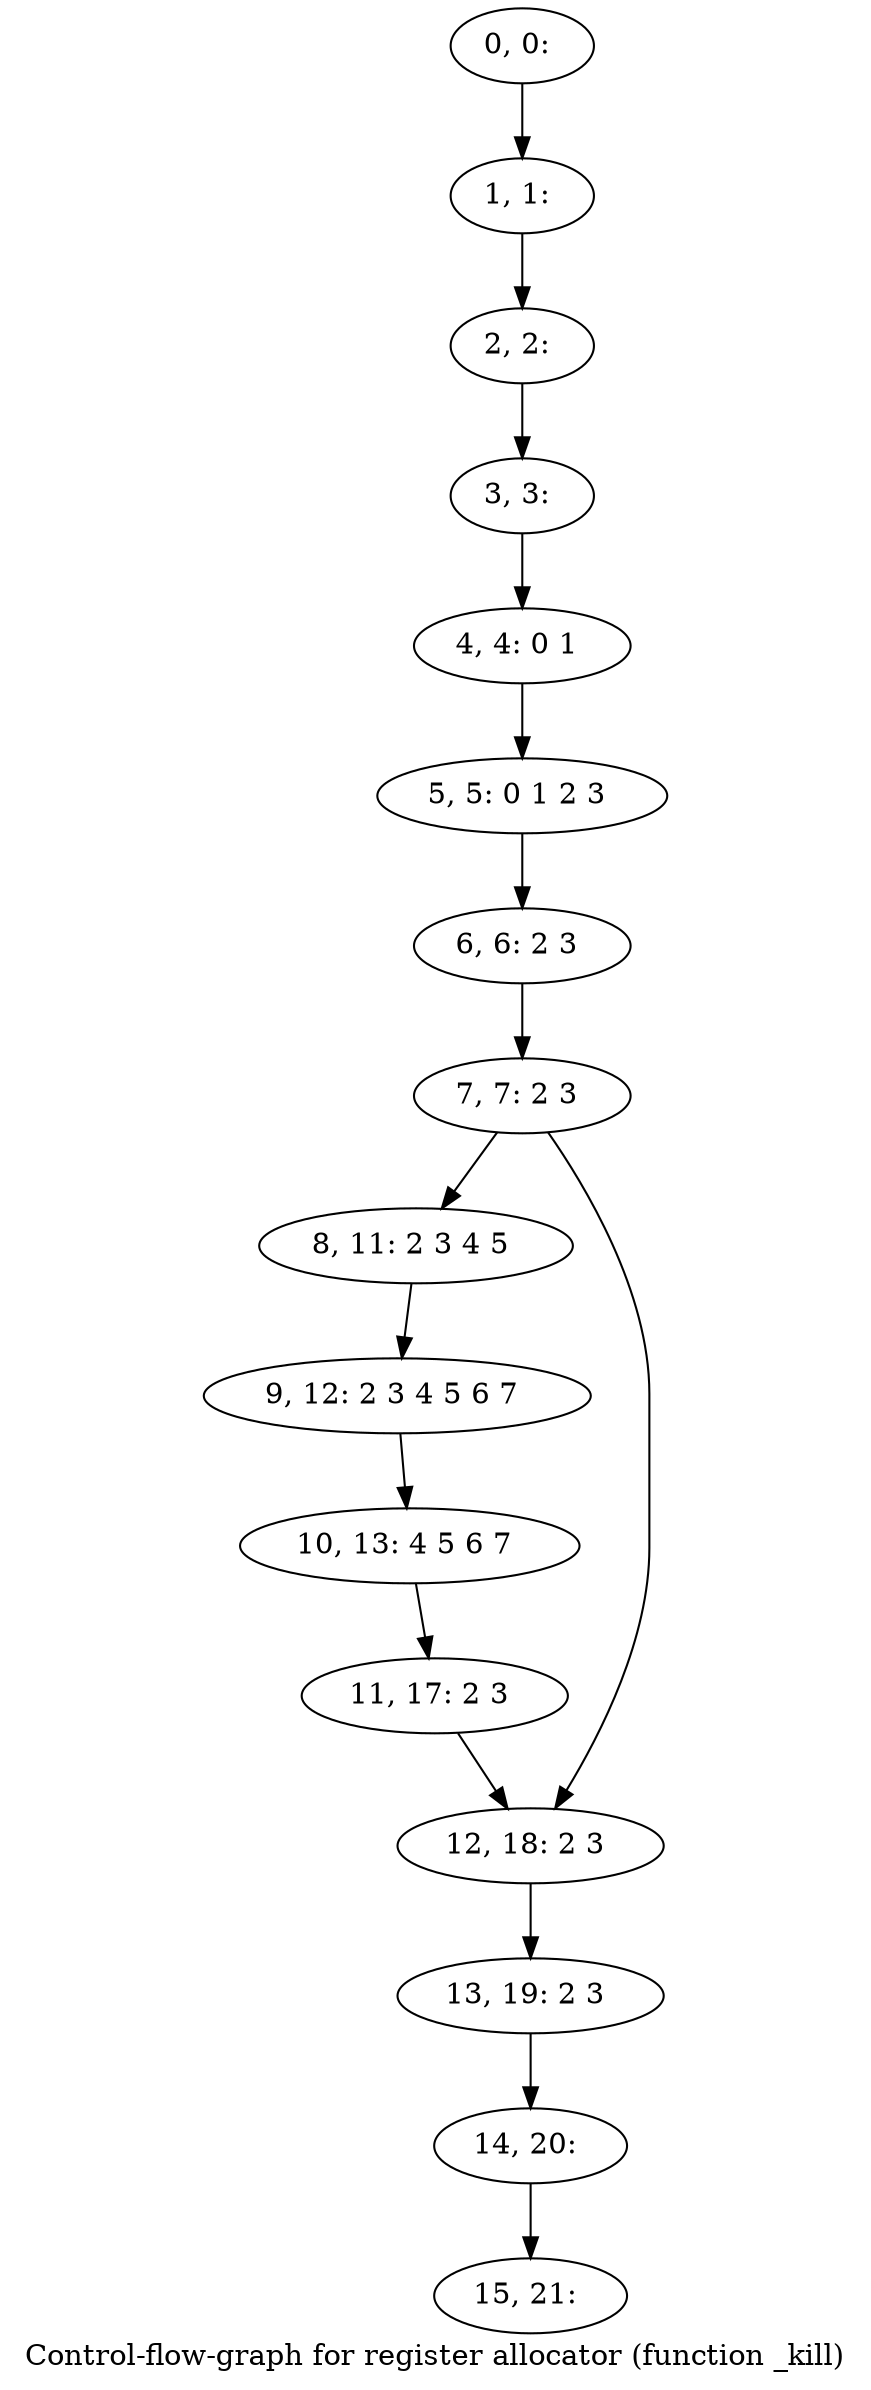digraph G {
graph [label="Control-flow-graph for register allocator (function _kill)"]
0[label="0, 0: "];
1[label="1, 1: "];
2[label="2, 2: "];
3[label="3, 3: "];
4[label="4, 4: 0 1 "];
5[label="5, 5: 0 1 2 3 "];
6[label="6, 6: 2 3 "];
7[label="7, 7: 2 3 "];
8[label="8, 11: 2 3 4 5 "];
9[label="9, 12: 2 3 4 5 6 7 "];
10[label="10, 13: 4 5 6 7 "];
11[label="11, 17: 2 3 "];
12[label="12, 18: 2 3 "];
13[label="13, 19: 2 3 "];
14[label="14, 20: "];
15[label="15, 21: "];
0->1 ;
1->2 ;
2->3 ;
3->4 ;
4->5 ;
5->6 ;
6->7 ;
7->8 ;
7->12 ;
8->9 ;
9->10 ;
10->11 ;
11->12 ;
12->13 ;
13->14 ;
14->15 ;
}
